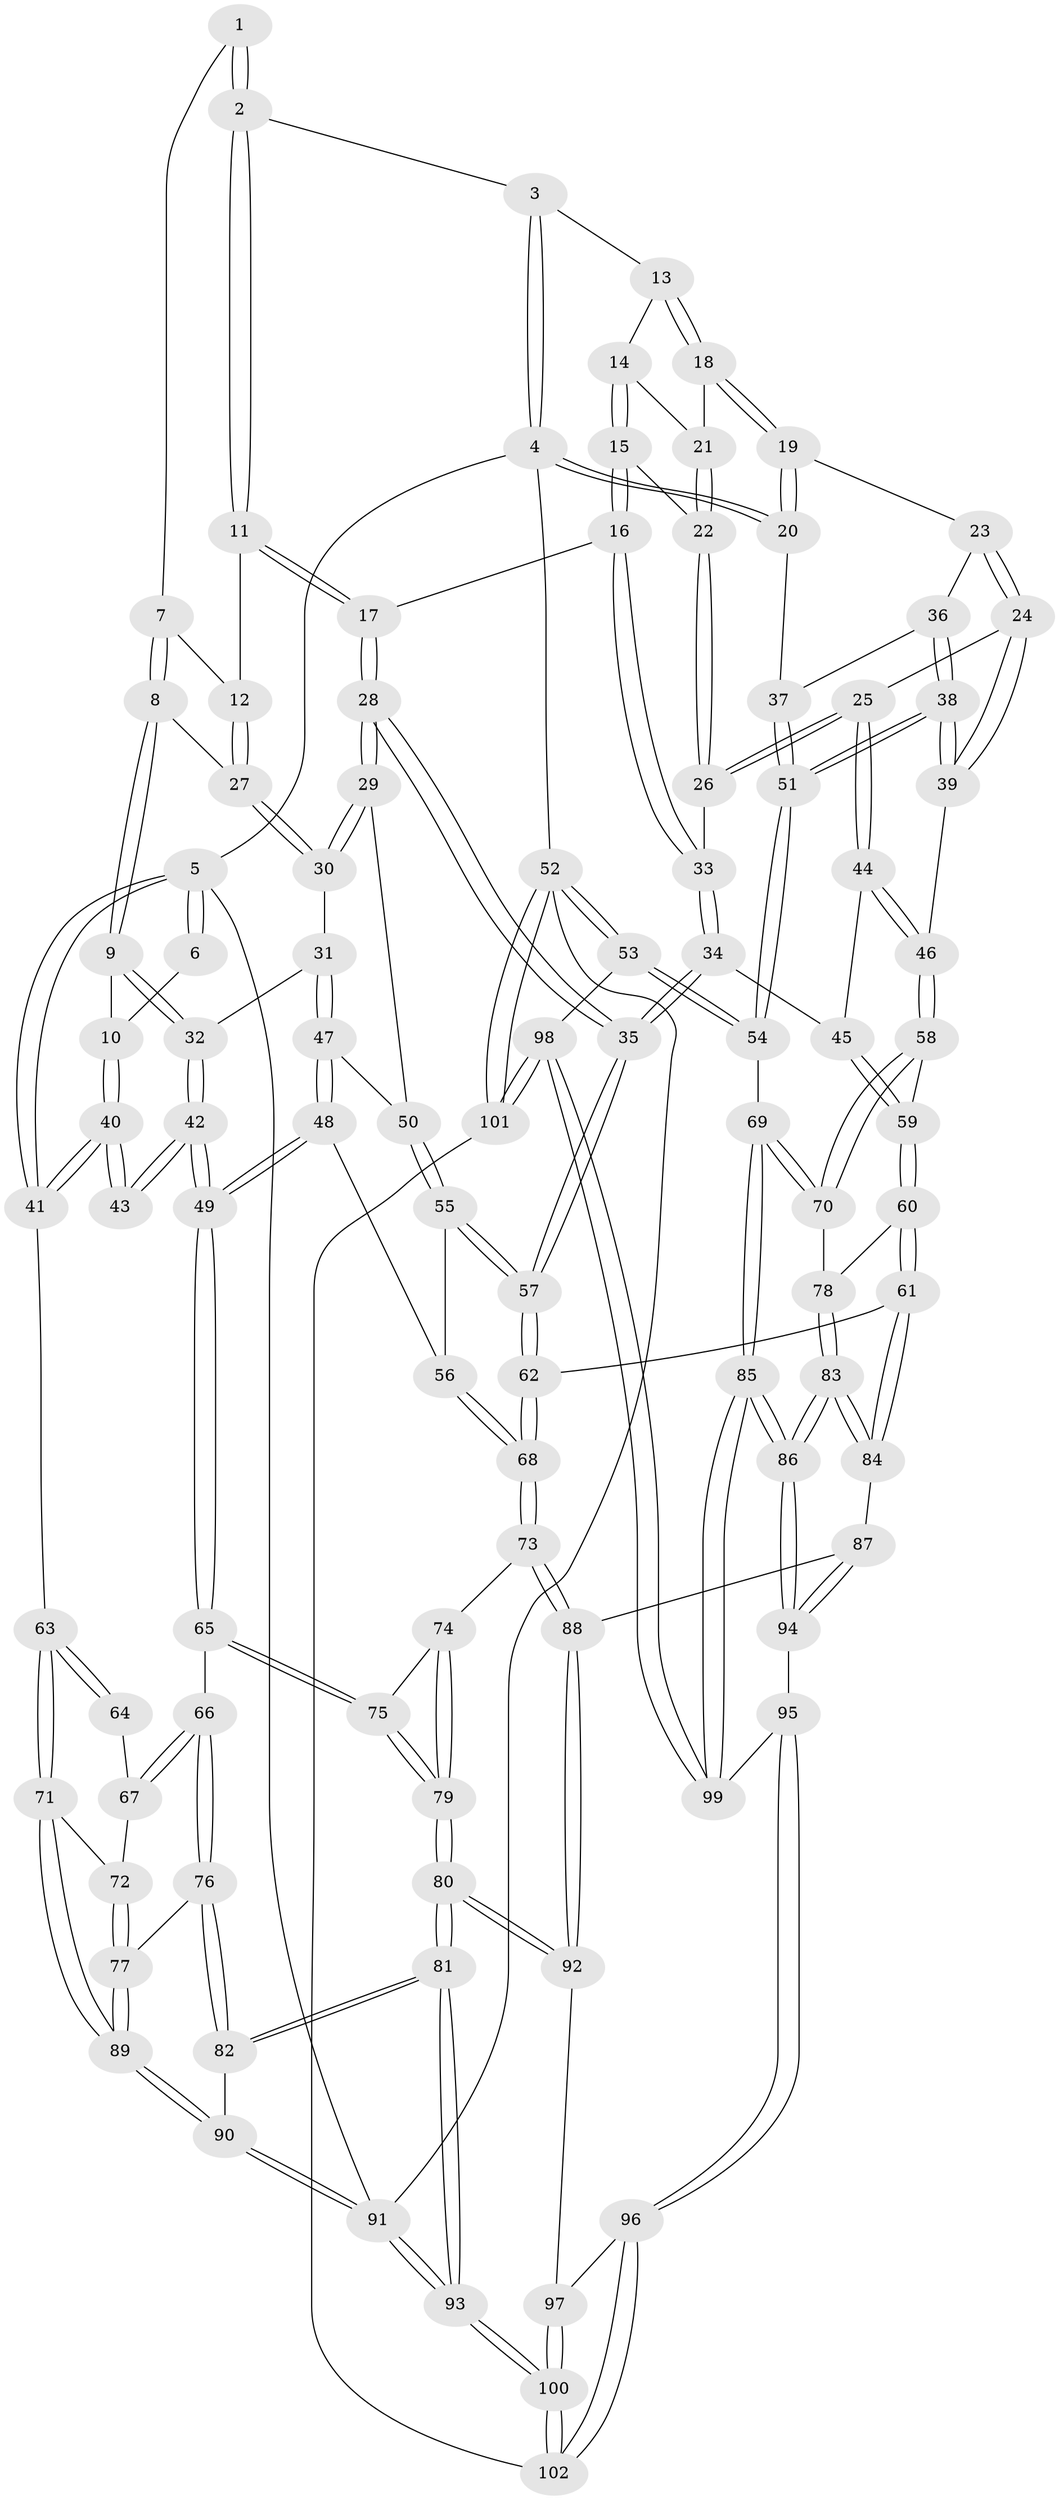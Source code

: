 // coarse degree distribution, {2: 0.1, 6: 0.075, 3: 0.15, 4: 0.3, 5: 0.325, 8: 0.025, 7: 0.025}
// Generated by graph-tools (version 1.1) at 2025/05/03/04/25 22:05:28]
// undirected, 102 vertices, 252 edges
graph export_dot {
graph [start="1"]
  node [color=gray90,style=filled];
  1 [pos="+0.3426464093208139+0"];
  2 [pos="+0.6408396344934231+0"];
  3 [pos="+0.6496144123934311+0"];
  4 [pos="+1+0"];
  5 [pos="+0+0"];
  6 [pos="+0+0"];
  7 [pos="+0.33374766158558655+0"];
  8 [pos="+0.2543688515552724+0.13874046938969162"];
  9 [pos="+0.1713163035194281+0.18498268438774587"];
  10 [pos="+0.16541423371595962+0.18626066232151728"];
  11 [pos="+0.49497943465757027+0.13599502858134835"];
  12 [pos="+0.41592764855858133+0.14047458673218483"];
  13 [pos="+0.6734694130246576+0"];
  14 [pos="+0.6674025441823949+0.14126699185484257"];
  15 [pos="+0.621001661847498+0.21076569006235993"];
  16 [pos="+0.6149640194217855+0.21306433527982072"];
  17 [pos="+0.5138767311442141+0.1685796627666651"];
  18 [pos="+0.7884788400441568+0.15796896177025613"];
  19 [pos="+0.807004922720836+0.1646173140107716"];
  20 [pos="+1+0"];
  21 [pos="+0.7572544052810695+0.17188486477447967"];
  22 [pos="+0.709266618210099+0.2350591842129152"];
  23 [pos="+0.8361456223336463+0.24316201666102677"];
  24 [pos="+0.8007719627145921+0.310468495487844"];
  25 [pos="+0.7594303017451328+0.31606080813047804"];
  26 [pos="+0.7243453428439183+0.2638072453453411"];
  27 [pos="+0.35369437992602326+0.15891425730498815"];
  28 [pos="+0.458523127915043+0.3649997770714999"];
  29 [pos="+0.4529758008475994+0.36353322608298183"];
  30 [pos="+0.40272715700150075+0.3465204792747729"];
  31 [pos="+0.35751435971777623+0.35288924709064673"];
  32 [pos="+0.35036597885001575+0.35293140441505055"];
  33 [pos="+0.6128171483659116+0.30432849623191294"];
  34 [pos="+0.6042053938983508+0.38523883547352633"];
  35 [pos="+0.5067156051499974+0.41291972684686223"];
  36 [pos="+0.9060417000495755+0.23931447927339208"];
  37 [pos="+1+0"];
  38 [pos="+0.9436648382532646+0.4259786466930967"];
  39 [pos="+0.9059950666297126+0.41602160566474844"];
  40 [pos="+0.09922067806666657+0.23362438742407068"];
  41 [pos="+0+0.2539316923009039"];
  42 [pos="+0.22194101955669154+0.43908355207431854"];
  43 [pos="+0.18045678575724775+0.406442400628838"];
  44 [pos="+0.7241419226429852+0.35001740965828126"];
  45 [pos="+0.6059737003068415+0.3857086923250196"];
  46 [pos="+0.7782639111102674+0.4676272020218743"];
  47 [pos="+0.3395946207828435+0.4636519801983175"];
  48 [pos="+0.3017010750615507+0.5006588506228853"];
  49 [pos="+0.24398123729338725+0.5172660847091455"];
  50 [pos="+0.3533594189095073+0.4611733502710215"];
  51 [pos="+1+0.5240177978572199"];
  52 [pos="+1+1"];
  53 [pos="+1+0.5844401036805796"];
  54 [pos="+1+0.5518816333024524"];
  55 [pos="+0.38479921776166487+0.47826127113123623"];
  56 [pos="+0.3535175504976028+0.5036434875534375"];
  57 [pos="+0.5029491139583314+0.43279093760865"];
  58 [pos="+0.7542244555887646+0.49943560193066744"];
  59 [pos="+0.648200015144343+0.43987362845844447"];
  60 [pos="+0.6472476640819165+0.5874827983727705"];
  61 [pos="+0.644685789990007+0.5886267014557512"];
  62 [pos="+0.5014375180082958+0.5252122012695095"];
  63 [pos="+0+0.41488617496339364"];
  64 [pos="+0.13397224067579122+0.4398591642743703"];
  65 [pos="+0.23965468965626338+0.5449599307169477"];
  66 [pos="+0.18558225805339962+0.572149759432014"];
  67 [pos="+0.08483069411120371+0.4943716443122062"];
  68 [pos="+0.45469045866936864+0.5962896918588465"];
  69 [pos="+0.8933366755441671+0.6221157428363558"];
  70 [pos="+0.7523573403048227+0.5686688753053107"];
  71 [pos="+0+0.4387010944160682"];
  72 [pos="+0.046316318638416884+0.5054727859297717"];
  73 [pos="+0.4398448630203143+0.6310885615411338"];
  74 [pos="+0.42954334353116636+0.6313368390262241"];
  75 [pos="+0.26924950499503647+0.5791858328230918"];
  76 [pos="+0.11839399978616173+0.6341267473790618"];
  77 [pos="+0.1097730820859928+0.6271853078016771"];
  78 [pos="+0.7330517720277916+0.5808292532651781"];
  79 [pos="+0.2550065221071517+0.759715651152017"];
  80 [pos="+0.20415692081540926+0.8632947661081746"];
  81 [pos="+0.11793226353922888+0.9121036563381355"];
  82 [pos="+0.11305254797830548+0.6826878799164754"];
  83 [pos="+0.7287254289834948+0.7704015566453257"];
  84 [pos="+0.6149044060826235+0.6849025725784973"];
  85 [pos="+0.761713253872445+0.8141183012870107"];
  86 [pos="+0.7400002403629242+0.7889391831558968"];
  87 [pos="+0.4967406356337072+0.7238948640244167"];
  88 [pos="+0.4868218168414583+0.7213231917524259"];
  89 [pos="+0+0.5289474072977616"];
  90 [pos="+0+0.5670990512472209"];
  91 [pos="+0+1"];
  92 [pos="+0.3930290368874536+0.8447517646846255"];
  93 [pos="+0+1"];
  94 [pos="+0.5423373522317375+0.7798413079082699"];
  95 [pos="+0.561638641910885+0.8272867177788537"];
  96 [pos="+0.5270380603628154+0.9660667453394357"];
  97 [pos="+0.46994221405466075+0.9285334049791927"];
  98 [pos="+0.7921223465818832+0.9183990651719163"];
  99 [pos="+0.7725238093017013+0.8692058534647332"];
  100 [pos="+0+1"];
  101 [pos="+0.8208961496603004+1"];
  102 [pos="+0.6793182209689921+1"];
  1 -- 2;
  1 -- 2;
  1 -- 7;
  2 -- 3;
  2 -- 11;
  2 -- 11;
  3 -- 4;
  3 -- 4;
  3 -- 13;
  4 -- 5;
  4 -- 20;
  4 -- 20;
  4 -- 52;
  5 -- 6;
  5 -- 6;
  5 -- 41;
  5 -- 41;
  5 -- 91;
  6 -- 10;
  7 -- 8;
  7 -- 8;
  7 -- 12;
  8 -- 9;
  8 -- 9;
  8 -- 27;
  9 -- 10;
  9 -- 32;
  9 -- 32;
  10 -- 40;
  10 -- 40;
  11 -- 12;
  11 -- 17;
  11 -- 17;
  12 -- 27;
  12 -- 27;
  13 -- 14;
  13 -- 18;
  13 -- 18;
  14 -- 15;
  14 -- 15;
  14 -- 21;
  15 -- 16;
  15 -- 16;
  15 -- 22;
  16 -- 17;
  16 -- 33;
  16 -- 33;
  17 -- 28;
  17 -- 28;
  18 -- 19;
  18 -- 19;
  18 -- 21;
  19 -- 20;
  19 -- 20;
  19 -- 23;
  20 -- 37;
  21 -- 22;
  21 -- 22;
  22 -- 26;
  22 -- 26;
  23 -- 24;
  23 -- 24;
  23 -- 36;
  24 -- 25;
  24 -- 39;
  24 -- 39;
  25 -- 26;
  25 -- 26;
  25 -- 44;
  25 -- 44;
  26 -- 33;
  27 -- 30;
  27 -- 30;
  28 -- 29;
  28 -- 29;
  28 -- 35;
  28 -- 35;
  29 -- 30;
  29 -- 30;
  29 -- 50;
  30 -- 31;
  31 -- 32;
  31 -- 47;
  31 -- 47;
  32 -- 42;
  32 -- 42;
  33 -- 34;
  33 -- 34;
  34 -- 35;
  34 -- 35;
  34 -- 45;
  35 -- 57;
  35 -- 57;
  36 -- 37;
  36 -- 38;
  36 -- 38;
  37 -- 51;
  37 -- 51;
  38 -- 39;
  38 -- 39;
  38 -- 51;
  38 -- 51;
  39 -- 46;
  40 -- 41;
  40 -- 41;
  40 -- 43;
  40 -- 43;
  41 -- 63;
  42 -- 43;
  42 -- 43;
  42 -- 49;
  42 -- 49;
  44 -- 45;
  44 -- 46;
  44 -- 46;
  45 -- 59;
  45 -- 59;
  46 -- 58;
  46 -- 58;
  47 -- 48;
  47 -- 48;
  47 -- 50;
  48 -- 49;
  48 -- 49;
  48 -- 56;
  49 -- 65;
  49 -- 65;
  50 -- 55;
  50 -- 55;
  51 -- 54;
  51 -- 54;
  52 -- 53;
  52 -- 53;
  52 -- 101;
  52 -- 101;
  52 -- 91;
  53 -- 54;
  53 -- 54;
  53 -- 98;
  54 -- 69;
  55 -- 56;
  55 -- 57;
  55 -- 57;
  56 -- 68;
  56 -- 68;
  57 -- 62;
  57 -- 62;
  58 -- 59;
  58 -- 70;
  58 -- 70;
  59 -- 60;
  59 -- 60;
  60 -- 61;
  60 -- 61;
  60 -- 78;
  61 -- 62;
  61 -- 84;
  61 -- 84;
  62 -- 68;
  62 -- 68;
  63 -- 64;
  63 -- 64;
  63 -- 71;
  63 -- 71;
  64 -- 67;
  65 -- 66;
  65 -- 75;
  65 -- 75;
  66 -- 67;
  66 -- 67;
  66 -- 76;
  66 -- 76;
  67 -- 72;
  68 -- 73;
  68 -- 73;
  69 -- 70;
  69 -- 70;
  69 -- 85;
  69 -- 85;
  70 -- 78;
  71 -- 72;
  71 -- 89;
  71 -- 89;
  72 -- 77;
  72 -- 77;
  73 -- 74;
  73 -- 88;
  73 -- 88;
  74 -- 75;
  74 -- 79;
  74 -- 79;
  75 -- 79;
  75 -- 79;
  76 -- 77;
  76 -- 82;
  76 -- 82;
  77 -- 89;
  77 -- 89;
  78 -- 83;
  78 -- 83;
  79 -- 80;
  79 -- 80;
  80 -- 81;
  80 -- 81;
  80 -- 92;
  80 -- 92;
  81 -- 82;
  81 -- 82;
  81 -- 93;
  81 -- 93;
  82 -- 90;
  83 -- 84;
  83 -- 84;
  83 -- 86;
  83 -- 86;
  84 -- 87;
  85 -- 86;
  85 -- 86;
  85 -- 99;
  85 -- 99;
  86 -- 94;
  86 -- 94;
  87 -- 88;
  87 -- 94;
  87 -- 94;
  88 -- 92;
  88 -- 92;
  89 -- 90;
  89 -- 90;
  90 -- 91;
  90 -- 91;
  91 -- 93;
  91 -- 93;
  92 -- 97;
  93 -- 100;
  93 -- 100;
  94 -- 95;
  95 -- 96;
  95 -- 96;
  95 -- 99;
  96 -- 97;
  96 -- 102;
  96 -- 102;
  97 -- 100;
  97 -- 100;
  98 -- 99;
  98 -- 99;
  98 -- 101;
  98 -- 101;
  100 -- 102;
  100 -- 102;
  101 -- 102;
}
